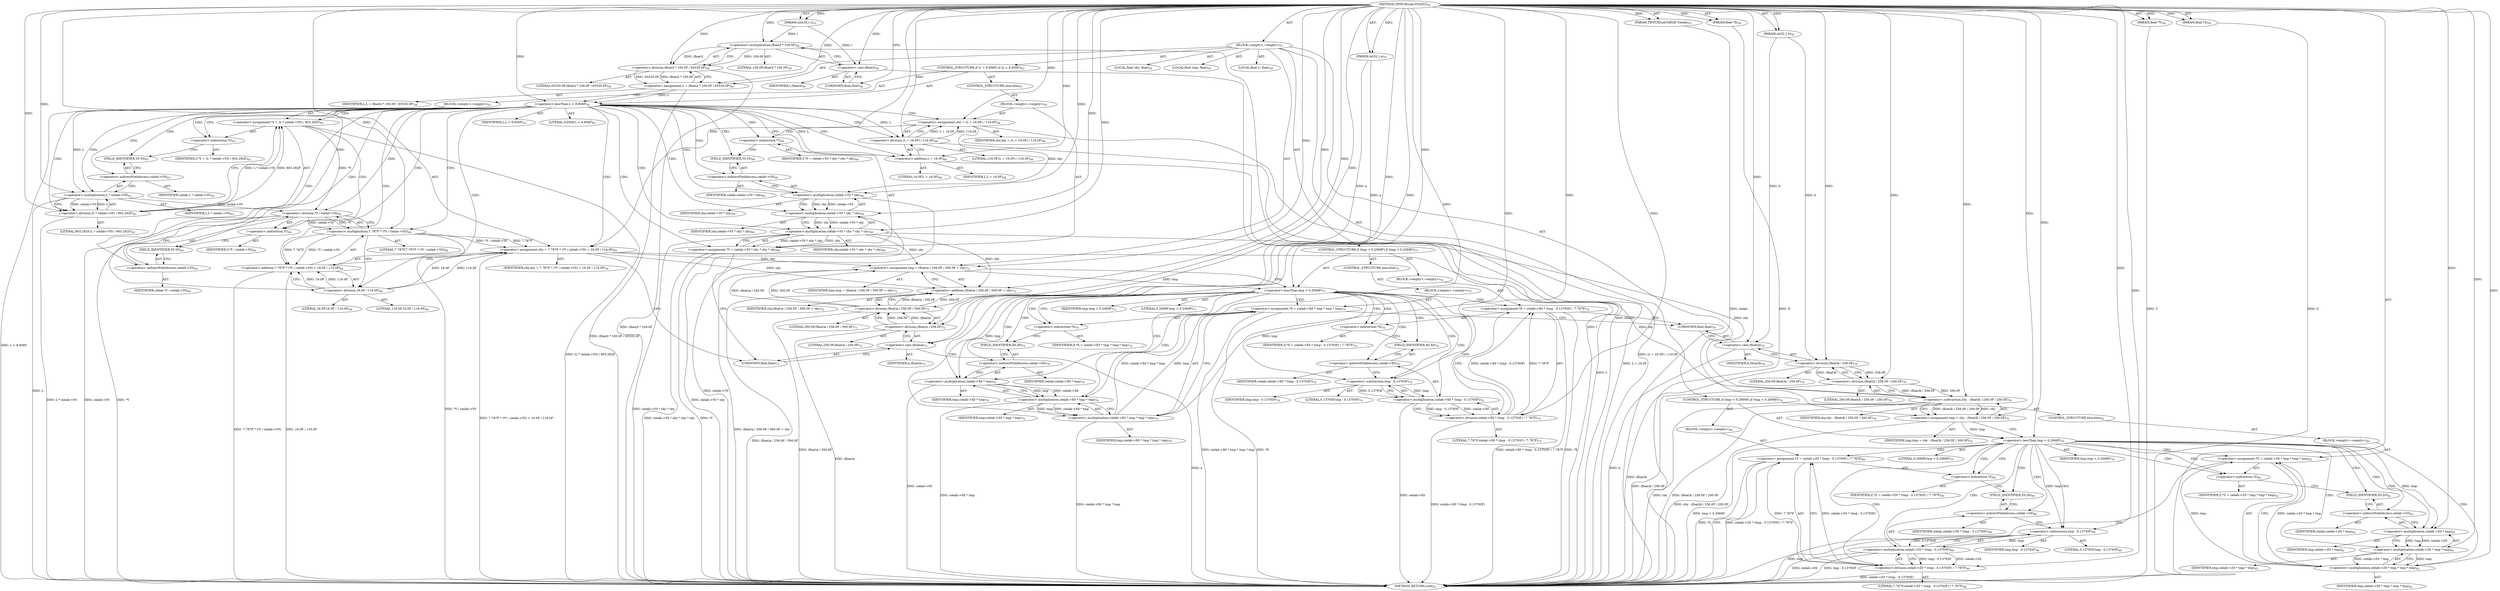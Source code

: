 digraph "TIFFCIELab16ToXYZ" {  
"6500" [label = <(METHOD,TIFFCIELab16ToXYZ)<SUB>55</SUB>> ]
"6501" [label = <(PARAM,TIFFCIELabToRGB *cielab)<SUB>55</SUB>> ]
"6502" [label = <(PARAM,uint32_t l)<SUB>55</SUB>> ]
"6503" [label = <(PARAM,int32_t a)<SUB>55</SUB>> ]
"6504" [label = <(PARAM,int32_t b)<SUB>56</SUB>> ]
"6505" [label = <(PARAM,float *X)<SUB>56</SUB>> ]
"6506" [label = <(PARAM,float *Y)<SUB>56</SUB>> ]
"6507" [label = <(PARAM,float *Z)<SUB>56</SUB>> ]
"6508" [label = <(BLOCK,&lt;empty&gt;,&lt;empty&gt;)<SUB>57</SUB>> ]
"6509" [label = <(LOCAL,float L: float)<SUB>58</SUB>> ]
"6510" [label = <(&lt;operator&gt;.assignment,L = (float)l * 100.0F / 65535.0F)<SUB>58</SUB>> ]
"6511" [label = <(IDENTIFIER,L,L = (float)l * 100.0F / 65535.0F)<SUB>58</SUB>> ]
"6512" [label = <(&lt;operator&gt;.division,(float)l * 100.0F / 65535.0F)<SUB>58</SUB>> ]
"6513" [label = <(&lt;operator&gt;.multiplication,(float)l * 100.0F)<SUB>58</SUB>> ]
"6514" [label = <(&lt;operator&gt;.cast,(float)l)<SUB>58</SUB>> ]
"6515" [label = <(UNKNOWN,float,float)<SUB>58</SUB>> ]
"6516" [label = <(IDENTIFIER,l,(float)l)<SUB>58</SUB>> ]
"6517" [label = <(LITERAL,100.0F,(float)l * 100.0F)<SUB>58</SUB>> ]
"6518" [label = <(LITERAL,65535.0F,(float)l * 100.0F / 65535.0F)<SUB>58</SUB>> ]
"6519" [label = <(LOCAL,float cby: float)<SUB>59</SUB>> ]
"6520" [label = <(LOCAL,float tmp: float)<SUB>59</SUB>> ]
"6521" [label = <(CONTROL_STRUCTURE,if (L &lt; 8.856F),if (L &lt; 8.856F))<SUB>61</SUB>> ]
"6522" [label = <(&lt;operator&gt;.lessThan,L &lt; 8.856F)<SUB>61</SUB>> ]
"6523" [label = <(IDENTIFIER,L,L &lt; 8.856F)<SUB>61</SUB>> ]
"6524" [label = <(LITERAL,8.856F,L &lt; 8.856F)<SUB>61</SUB>> ]
"6525" [label = <(BLOCK,&lt;empty&gt;,&lt;empty&gt;)<SUB>62</SUB>> ]
"6526" [label = <(&lt;operator&gt;.assignment,*Y = (L * cielab-&gt;Y0) / 903.292F)<SUB>63</SUB>> ]
"6527" [label = <(&lt;operator&gt;.indirection,*Y)<SUB>63</SUB>> ]
"6528" [label = <(IDENTIFIER,Y,*Y = (L * cielab-&gt;Y0) / 903.292F)<SUB>63</SUB>> ]
"6529" [label = <(&lt;operator&gt;.division,(L * cielab-&gt;Y0) / 903.292F)<SUB>63</SUB>> ]
"6530" [label = <(&lt;operator&gt;.multiplication,L * cielab-&gt;Y0)<SUB>63</SUB>> ]
"6531" [label = <(IDENTIFIER,L,L * cielab-&gt;Y0)<SUB>63</SUB>> ]
"6532" [label = <(&lt;operator&gt;.indirectFieldAccess,cielab-&gt;Y0)<SUB>63</SUB>> ]
"6533" [label = <(IDENTIFIER,cielab,L * cielab-&gt;Y0)<SUB>63</SUB>> ]
"6534" [label = <(FIELD_IDENTIFIER,Y0,Y0)<SUB>63</SUB>> ]
"6535" [label = <(LITERAL,903.292F,(L * cielab-&gt;Y0) / 903.292F)<SUB>63</SUB>> ]
"6536" [label = <(&lt;operator&gt;.assignment,cby = 7.787F * (*Y / cielab-&gt;Y0) + 16.0F / 116.0F)<SUB>64</SUB>> ]
"6537" [label = <(IDENTIFIER,cby,cby = 7.787F * (*Y / cielab-&gt;Y0) + 16.0F / 116.0F)<SUB>64</SUB>> ]
"6538" [label = <(&lt;operator&gt;.addition,7.787F * (*Y / cielab-&gt;Y0) + 16.0F / 116.0F)<SUB>64</SUB>> ]
"6539" [label = <(&lt;operator&gt;.multiplication,7.787F * (*Y / cielab-&gt;Y0))<SUB>64</SUB>> ]
"6540" [label = <(LITERAL,7.787F,7.787F * (*Y / cielab-&gt;Y0))<SUB>64</SUB>> ]
"6541" [label = <(&lt;operator&gt;.division,*Y / cielab-&gt;Y0)<SUB>64</SUB>> ]
"6542" [label = <(&lt;operator&gt;.indirection,*Y)<SUB>64</SUB>> ]
"6543" [label = <(IDENTIFIER,Y,*Y / cielab-&gt;Y0)<SUB>64</SUB>> ]
"6544" [label = <(&lt;operator&gt;.indirectFieldAccess,cielab-&gt;Y0)<SUB>64</SUB>> ]
"6545" [label = <(IDENTIFIER,cielab,*Y / cielab-&gt;Y0)<SUB>64</SUB>> ]
"6546" [label = <(FIELD_IDENTIFIER,Y0,Y0)<SUB>64</SUB>> ]
"6547" [label = <(&lt;operator&gt;.division,16.0F / 116.0F)<SUB>64</SUB>> ]
"6548" [label = <(LITERAL,16.0F,16.0F / 116.0F)<SUB>64</SUB>> ]
"6549" [label = <(LITERAL,116.0F,16.0F / 116.0F)<SUB>64</SUB>> ]
"6550" [label = <(CONTROL_STRUCTURE,else,else)<SUB>67</SUB>> ]
"6551" [label = <(BLOCK,&lt;empty&gt;,&lt;empty&gt;)<SUB>67</SUB>> ]
"6552" [label = <(&lt;operator&gt;.assignment,cby = (L + 16.0F) / 116.0F)<SUB>68</SUB>> ]
"6553" [label = <(IDENTIFIER,cby,cby = (L + 16.0F) / 116.0F)<SUB>68</SUB>> ]
"6554" [label = <(&lt;operator&gt;.division,(L + 16.0F) / 116.0F)<SUB>68</SUB>> ]
"6555" [label = <(&lt;operator&gt;.addition,L + 16.0F)<SUB>68</SUB>> ]
"6556" [label = <(IDENTIFIER,L,L + 16.0F)<SUB>68</SUB>> ]
"6557" [label = <(LITERAL,16.0F,L + 16.0F)<SUB>68</SUB>> ]
"6558" [label = <(LITERAL,116.0F,(L + 16.0F) / 116.0F)<SUB>68</SUB>> ]
"6559" [label = <(&lt;operator&gt;.assignment,*Y = cielab-&gt;Y0 * cby * cby * cby)<SUB>69</SUB>> ]
"6560" [label = <(&lt;operator&gt;.indirection,*Y)<SUB>69</SUB>> ]
"6561" [label = <(IDENTIFIER,Y,*Y = cielab-&gt;Y0 * cby * cby * cby)<SUB>69</SUB>> ]
"6562" [label = <(&lt;operator&gt;.multiplication,cielab-&gt;Y0 * cby * cby * cby)<SUB>69</SUB>> ]
"6563" [label = <(&lt;operator&gt;.multiplication,cielab-&gt;Y0 * cby * cby)<SUB>69</SUB>> ]
"6564" [label = <(&lt;operator&gt;.multiplication,cielab-&gt;Y0 * cby)<SUB>69</SUB>> ]
"6565" [label = <(&lt;operator&gt;.indirectFieldAccess,cielab-&gt;Y0)<SUB>69</SUB>> ]
"6566" [label = <(IDENTIFIER,cielab,cielab-&gt;Y0 * cby)<SUB>69</SUB>> ]
"6567" [label = <(FIELD_IDENTIFIER,Y0,Y0)<SUB>69</SUB>> ]
"6568" [label = <(IDENTIFIER,cby,cielab-&gt;Y0 * cby)<SUB>69</SUB>> ]
"6569" [label = <(IDENTIFIER,cby,cielab-&gt;Y0 * cby * cby)<SUB>69</SUB>> ]
"6570" [label = <(IDENTIFIER,cby,cielab-&gt;Y0 * cby * cby * cby)<SUB>69</SUB>> ]
"6571" [label = <(&lt;operator&gt;.assignment,tmp = (float)a / 256.0F / 500.0F + cby)<SUB>72</SUB>> ]
"6572" [label = <(IDENTIFIER,tmp,tmp = (float)a / 256.0F / 500.0F + cby)<SUB>72</SUB>> ]
"6573" [label = <(&lt;operator&gt;.addition,(float)a / 256.0F / 500.0F + cby)<SUB>72</SUB>> ]
"6574" [label = <(&lt;operator&gt;.division,(float)a / 256.0F / 500.0F)<SUB>72</SUB>> ]
"6575" [label = <(&lt;operator&gt;.division,(float)a / 256.0F)<SUB>72</SUB>> ]
"6576" [label = <(&lt;operator&gt;.cast,(float)a)<SUB>72</SUB>> ]
"6577" [label = <(UNKNOWN,float,float)<SUB>72</SUB>> ]
"6578" [label = <(IDENTIFIER,a,(float)a)<SUB>72</SUB>> ]
"6579" [label = <(LITERAL,256.0F,(float)a / 256.0F)<SUB>72</SUB>> ]
"6580" [label = <(LITERAL,500.0F,(float)a / 256.0F / 500.0F)<SUB>72</SUB>> ]
"6581" [label = <(IDENTIFIER,cby,(float)a / 256.0F / 500.0F + cby)<SUB>72</SUB>> ]
"6582" [label = <(CONTROL_STRUCTURE,if (tmp &lt; 0.2069F),if (tmp &lt; 0.2069F))<SUB>73</SUB>> ]
"6583" [label = <(&lt;operator&gt;.lessThan,tmp &lt; 0.2069F)<SUB>73</SUB>> ]
"6584" [label = <(IDENTIFIER,tmp,tmp &lt; 0.2069F)<SUB>73</SUB>> ]
"6585" [label = <(LITERAL,0.2069F,tmp &lt; 0.2069F)<SUB>73</SUB>> ]
"6586" [label = <(BLOCK,&lt;empty&gt;,&lt;empty&gt;)<SUB>74</SUB>> ]
"6587" [label = <(&lt;operator&gt;.assignment,*X = cielab-&gt;X0 * (tmp - 0.13793F) / 7.787F)<SUB>74</SUB>> ]
"6588" [label = <(&lt;operator&gt;.indirection,*X)<SUB>74</SUB>> ]
"6589" [label = <(IDENTIFIER,X,*X = cielab-&gt;X0 * (tmp - 0.13793F) / 7.787F)<SUB>74</SUB>> ]
"6590" [label = <(&lt;operator&gt;.division,cielab-&gt;X0 * (tmp - 0.13793F) / 7.787F)<SUB>74</SUB>> ]
"6591" [label = <(&lt;operator&gt;.multiplication,cielab-&gt;X0 * (tmp - 0.13793F))<SUB>74</SUB>> ]
"6592" [label = <(&lt;operator&gt;.indirectFieldAccess,cielab-&gt;X0)<SUB>74</SUB>> ]
"6593" [label = <(IDENTIFIER,cielab,cielab-&gt;X0 * (tmp - 0.13793F))<SUB>74</SUB>> ]
"6594" [label = <(FIELD_IDENTIFIER,X0,X0)<SUB>74</SUB>> ]
"6595" [label = <(&lt;operator&gt;.subtraction,tmp - 0.13793F)<SUB>74</SUB>> ]
"6596" [label = <(IDENTIFIER,tmp,tmp - 0.13793F)<SUB>74</SUB>> ]
"6597" [label = <(LITERAL,0.13793F,tmp - 0.13793F)<SUB>74</SUB>> ]
"6598" [label = <(LITERAL,7.787F,cielab-&gt;X0 * (tmp - 0.13793F) / 7.787F)<SUB>74</SUB>> ]
"6599" [label = <(CONTROL_STRUCTURE,else,else)<SUB>76</SUB>> ]
"6600" [label = <(BLOCK,&lt;empty&gt;,&lt;empty&gt;)<SUB>76</SUB>> ]
"6601" [label = <(&lt;operator&gt;.assignment,*X = cielab-&gt;X0 * tmp * tmp * tmp)<SUB>76</SUB>> ]
"6602" [label = <(&lt;operator&gt;.indirection,*X)<SUB>76</SUB>> ]
"6603" [label = <(IDENTIFIER,X,*X = cielab-&gt;X0 * tmp * tmp * tmp)<SUB>76</SUB>> ]
"6604" [label = <(&lt;operator&gt;.multiplication,cielab-&gt;X0 * tmp * tmp * tmp)<SUB>76</SUB>> ]
"6605" [label = <(&lt;operator&gt;.multiplication,cielab-&gt;X0 * tmp * tmp)<SUB>76</SUB>> ]
"6606" [label = <(&lt;operator&gt;.multiplication,cielab-&gt;X0 * tmp)<SUB>76</SUB>> ]
"6607" [label = <(&lt;operator&gt;.indirectFieldAccess,cielab-&gt;X0)<SUB>76</SUB>> ]
"6608" [label = <(IDENTIFIER,cielab,cielab-&gt;X0 * tmp)<SUB>76</SUB>> ]
"6609" [label = <(FIELD_IDENTIFIER,X0,X0)<SUB>76</SUB>> ]
"6610" [label = <(IDENTIFIER,tmp,cielab-&gt;X0 * tmp)<SUB>76</SUB>> ]
"6611" [label = <(IDENTIFIER,tmp,cielab-&gt;X0 * tmp * tmp)<SUB>76</SUB>> ]
"6612" [label = <(IDENTIFIER,tmp,cielab-&gt;X0 * tmp * tmp * tmp)<SUB>76</SUB>> ]
"6613" [label = <(&lt;operator&gt;.assignment,tmp = cby - (float)b / 256.0F / 200.0F)<SUB>78</SUB>> ]
"6614" [label = <(IDENTIFIER,tmp,tmp = cby - (float)b / 256.0F / 200.0F)<SUB>78</SUB>> ]
"6615" [label = <(&lt;operator&gt;.subtraction,cby - (float)b / 256.0F / 200.0F)<SUB>78</SUB>> ]
"6616" [label = <(IDENTIFIER,cby,cby - (float)b / 256.0F / 200.0F)<SUB>78</SUB>> ]
"6617" [label = <(&lt;operator&gt;.division,(float)b / 256.0F / 200.0F)<SUB>78</SUB>> ]
"6618" [label = <(&lt;operator&gt;.division,(float)b / 256.0F)<SUB>78</SUB>> ]
"6619" [label = <(&lt;operator&gt;.cast,(float)b)<SUB>78</SUB>> ]
"6620" [label = <(UNKNOWN,float,float)<SUB>78</SUB>> ]
"6621" [label = <(IDENTIFIER,b,(float)b)<SUB>78</SUB>> ]
"6622" [label = <(LITERAL,256.0F,(float)b / 256.0F)<SUB>78</SUB>> ]
"6623" [label = <(LITERAL,200.0F,(float)b / 256.0F / 200.0F)<SUB>78</SUB>> ]
"6624" [label = <(CONTROL_STRUCTURE,if (tmp &lt; 0.2069F),if (tmp &lt; 0.2069F))<SUB>79</SUB>> ]
"6625" [label = <(&lt;operator&gt;.lessThan,tmp &lt; 0.2069F)<SUB>79</SUB>> ]
"6626" [label = <(IDENTIFIER,tmp,tmp &lt; 0.2069F)<SUB>79</SUB>> ]
"6627" [label = <(LITERAL,0.2069F,tmp &lt; 0.2069F)<SUB>79</SUB>> ]
"6628" [label = <(BLOCK,&lt;empty&gt;,&lt;empty&gt;)<SUB>80</SUB>> ]
"6629" [label = <(&lt;operator&gt;.assignment,*Z = cielab-&gt;Z0 * (tmp - 0.13793F) / 7.787F)<SUB>80</SUB>> ]
"6630" [label = <(&lt;operator&gt;.indirection,*Z)<SUB>80</SUB>> ]
"6631" [label = <(IDENTIFIER,Z,*Z = cielab-&gt;Z0 * (tmp - 0.13793F) / 7.787F)<SUB>80</SUB>> ]
"6632" [label = <(&lt;operator&gt;.division,cielab-&gt;Z0 * (tmp - 0.13793F) / 7.787F)<SUB>80</SUB>> ]
"6633" [label = <(&lt;operator&gt;.multiplication,cielab-&gt;Z0 * (tmp - 0.13793F))<SUB>80</SUB>> ]
"6634" [label = <(&lt;operator&gt;.indirectFieldAccess,cielab-&gt;Z0)<SUB>80</SUB>> ]
"6635" [label = <(IDENTIFIER,cielab,cielab-&gt;Z0 * (tmp - 0.13793F))<SUB>80</SUB>> ]
"6636" [label = <(FIELD_IDENTIFIER,Z0,Z0)<SUB>80</SUB>> ]
"6637" [label = <(&lt;operator&gt;.subtraction,tmp - 0.13793F)<SUB>80</SUB>> ]
"6638" [label = <(IDENTIFIER,tmp,tmp - 0.13793F)<SUB>80</SUB>> ]
"6639" [label = <(LITERAL,0.13793F,tmp - 0.13793F)<SUB>80</SUB>> ]
"6640" [label = <(LITERAL,7.787F,cielab-&gt;Z0 * (tmp - 0.13793F) / 7.787F)<SUB>80</SUB>> ]
"6641" [label = <(CONTROL_STRUCTURE,else,else)<SUB>82</SUB>> ]
"6642" [label = <(BLOCK,&lt;empty&gt;,&lt;empty&gt;)<SUB>82</SUB>> ]
"6643" [label = <(&lt;operator&gt;.assignment,*Z = cielab-&gt;Z0 * tmp * tmp * tmp)<SUB>82</SUB>> ]
"6644" [label = <(&lt;operator&gt;.indirection,*Z)<SUB>82</SUB>> ]
"6645" [label = <(IDENTIFIER,Z,*Z = cielab-&gt;Z0 * tmp * tmp * tmp)<SUB>82</SUB>> ]
"6646" [label = <(&lt;operator&gt;.multiplication,cielab-&gt;Z0 * tmp * tmp * tmp)<SUB>82</SUB>> ]
"6647" [label = <(&lt;operator&gt;.multiplication,cielab-&gt;Z0 * tmp * tmp)<SUB>82</SUB>> ]
"6648" [label = <(&lt;operator&gt;.multiplication,cielab-&gt;Z0 * tmp)<SUB>82</SUB>> ]
"6649" [label = <(&lt;operator&gt;.indirectFieldAccess,cielab-&gt;Z0)<SUB>82</SUB>> ]
"6650" [label = <(IDENTIFIER,cielab,cielab-&gt;Z0 * tmp)<SUB>82</SUB>> ]
"6651" [label = <(FIELD_IDENTIFIER,Z0,Z0)<SUB>82</SUB>> ]
"6652" [label = <(IDENTIFIER,tmp,cielab-&gt;Z0 * tmp)<SUB>82</SUB>> ]
"6653" [label = <(IDENTIFIER,tmp,cielab-&gt;Z0 * tmp * tmp)<SUB>82</SUB>> ]
"6654" [label = <(IDENTIFIER,tmp,cielab-&gt;Z0 * tmp * tmp * tmp)<SUB>82</SUB>> ]
"6655" [label = <(METHOD_RETURN,void)<SUB>55</SUB>> ]
  "6500" -> "6501"  [ label = "AST: "] 
  "6500" -> "6502"  [ label = "AST: "] 
  "6500" -> "6503"  [ label = "AST: "] 
  "6500" -> "6504"  [ label = "AST: "] 
  "6500" -> "6505"  [ label = "AST: "] 
  "6500" -> "6506"  [ label = "AST: "] 
  "6500" -> "6507"  [ label = "AST: "] 
  "6500" -> "6508"  [ label = "AST: "] 
  "6500" -> "6655"  [ label = "AST: "] 
  "6508" -> "6509"  [ label = "AST: "] 
  "6508" -> "6510"  [ label = "AST: "] 
  "6508" -> "6519"  [ label = "AST: "] 
  "6508" -> "6520"  [ label = "AST: "] 
  "6508" -> "6521"  [ label = "AST: "] 
  "6508" -> "6571"  [ label = "AST: "] 
  "6508" -> "6582"  [ label = "AST: "] 
  "6508" -> "6613"  [ label = "AST: "] 
  "6508" -> "6624"  [ label = "AST: "] 
  "6510" -> "6511"  [ label = "AST: "] 
  "6510" -> "6512"  [ label = "AST: "] 
  "6512" -> "6513"  [ label = "AST: "] 
  "6512" -> "6518"  [ label = "AST: "] 
  "6513" -> "6514"  [ label = "AST: "] 
  "6513" -> "6517"  [ label = "AST: "] 
  "6514" -> "6515"  [ label = "AST: "] 
  "6514" -> "6516"  [ label = "AST: "] 
  "6521" -> "6522"  [ label = "AST: "] 
  "6521" -> "6525"  [ label = "AST: "] 
  "6521" -> "6550"  [ label = "AST: "] 
  "6522" -> "6523"  [ label = "AST: "] 
  "6522" -> "6524"  [ label = "AST: "] 
  "6525" -> "6526"  [ label = "AST: "] 
  "6525" -> "6536"  [ label = "AST: "] 
  "6526" -> "6527"  [ label = "AST: "] 
  "6526" -> "6529"  [ label = "AST: "] 
  "6527" -> "6528"  [ label = "AST: "] 
  "6529" -> "6530"  [ label = "AST: "] 
  "6529" -> "6535"  [ label = "AST: "] 
  "6530" -> "6531"  [ label = "AST: "] 
  "6530" -> "6532"  [ label = "AST: "] 
  "6532" -> "6533"  [ label = "AST: "] 
  "6532" -> "6534"  [ label = "AST: "] 
  "6536" -> "6537"  [ label = "AST: "] 
  "6536" -> "6538"  [ label = "AST: "] 
  "6538" -> "6539"  [ label = "AST: "] 
  "6538" -> "6547"  [ label = "AST: "] 
  "6539" -> "6540"  [ label = "AST: "] 
  "6539" -> "6541"  [ label = "AST: "] 
  "6541" -> "6542"  [ label = "AST: "] 
  "6541" -> "6544"  [ label = "AST: "] 
  "6542" -> "6543"  [ label = "AST: "] 
  "6544" -> "6545"  [ label = "AST: "] 
  "6544" -> "6546"  [ label = "AST: "] 
  "6547" -> "6548"  [ label = "AST: "] 
  "6547" -> "6549"  [ label = "AST: "] 
  "6550" -> "6551"  [ label = "AST: "] 
  "6551" -> "6552"  [ label = "AST: "] 
  "6551" -> "6559"  [ label = "AST: "] 
  "6552" -> "6553"  [ label = "AST: "] 
  "6552" -> "6554"  [ label = "AST: "] 
  "6554" -> "6555"  [ label = "AST: "] 
  "6554" -> "6558"  [ label = "AST: "] 
  "6555" -> "6556"  [ label = "AST: "] 
  "6555" -> "6557"  [ label = "AST: "] 
  "6559" -> "6560"  [ label = "AST: "] 
  "6559" -> "6562"  [ label = "AST: "] 
  "6560" -> "6561"  [ label = "AST: "] 
  "6562" -> "6563"  [ label = "AST: "] 
  "6562" -> "6570"  [ label = "AST: "] 
  "6563" -> "6564"  [ label = "AST: "] 
  "6563" -> "6569"  [ label = "AST: "] 
  "6564" -> "6565"  [ label = "AST: "] 
  "6564" -> "6568"  [ label = "AST: "] 
  "6565" -> "6566"  [ label = "AST: "] 
  "6565" -> "6567"  [ label = "AST: "] 
  "6571" -> "6572"  [ label = "AST: "] 
  "6571" -> "6573"  [ label = "AST: "] 
  "6573" -> "6574"  [ label = "AST: "] 
  "6573" -> "6581"  [ label = "AST: "] 
  "6574" -> "6575"  [ label = "AST: "] 
  "6574" -> "6580"  [ label = "AST: "] 
  "6575" -> "6576"  [ label = "AST: "] 
  "6575" -> "6579"  [ label = "AST: "] 
  "6576" -> "6577"  [ label = "AST: "] 
  "6576" -> "6578"  [ label = "AST: "] 
  "6582" -> "6583"  [ label = "AST: "] 
  "6582" -> "6586"  [ label = "AST: "] 
  "6582" -> "6599"  [ label = "AST: "] 
  "6583" -> "6584"  [ label = "AST: "] 
  "6583" -> "6585"  [ label = "AST: "] 
  "6586" -> "6587"  [ label = "AST: "] 
  "6587" -> "6588"  [ label = "AST: "] 
  "6587" -> "6590"  [ label = "AST: "] 
  "6588" -> "6589"  [ label = "AST: "] 
  "6590" -> "6591"  [ label = "AST: "] 
  "6590" -> "6598"  [ label = "AST: "] 
  "6591" -> "6592"  [ label = "AST: "] 
  "6591" -> "6595"  [ label = "AST: "] 
  "6592" -> "6593"  [ label = "AST: "] 
  "6592" -> "6594"  [ label = "AST: "] 
  "6595" -> "6596"  [ label = "AST: "] 
  "6595" -> "6597"  [ label = "AST: "] 
  "6599" -> "6600"  [ label = "AST: "] 
  "6600" -> "6601"  [ label = "AST: "] 
  "6601" -> "6602"  [ label = "AST: "] 
  "6601" -> "6604"  [ label = "AST: "] 
  "6602" -> "6603"  [ label = "AST: "] 
  "6604" -> "6605"  [ label = "AST: "] 
  "6604" -> "6612"  [ label = "AST: "] 
  "6605" -> "6606"  [ label = "AST: "] 
  "6605" -> "6611"  [ label = "AST: "] 
  "6606" -> "6607"  [ label = "AST: "] 
  "6606" -> "6610"  [ label = "AST: "] 
  "6607" -> "6608"  [ label = "AST: "] 
  "6607" -> "6609"  [ label = "AST: "] 
  "6613" -> "6614"  [ label = "AST: "] 
  "6613" -> "6615"  [ label = "AST: "] 
  "6615" -> "6616"  [ label = "AST: "] 
  "6615" -> "6617"  [ label = "AST: "] 
  "6617" -> "6618"  [ label = "AST: "] 
  "6617" -> "6623"  [ label = "AST: "] 
  "6618" -> "6619"  [ label = "AST: "] 
  "6618" -> "6622"  [ label = "AST: "] 
  "6619" -> "6620"  [ label = "AST: "] 
  "6619" -> "6621"  [ label = "AST: "] 
  "6624" -> "6625"  [ label = "AST: "] 
  "6624" -> "6628"  [ label = "AST: "] 
  "6624" -> "6641"  [ label = "AST: "] 
  "6625" -> "6626"  [ label = "AST: "] 
  "6625" -> "6627"  [ label = "AST: "] 
  "6628" -> "6629"  [ label = "AST: "] 
  "6629" -> "6630"  [ label = "AST: "] 
  "6629" -> "6632"  [ label = "AST: "] 
  "6630" -> "6631"  [ label = "AST: "] 
  "6632" -> "6633"  [ label = "AST: "] 
  "6632" -> "6640"  [ label = "AST: "] 
  "6633" -> "6634"  [ label = "AST: "] 
  "6633" -> "6637"  [ label = "AST: "] 
  "6634" -> "6635"  [ label = "AST: "] 
  "6634" -> "6636"  [ label = "AST: "] 
  "6637" -> "6638"  [ label = "AST: "] 
  "6637" -> "6639"  [ label = "AST: "] 
  "6641" -> "6642"  [ label = "AST: "] 
  "6642" -> "6643"  [ label = "AST: "] 
  "6643" -> "6644"  [ label = "AST: "] 
  "6643" -> "6646"  [ label = "AST: "] 
  "6644" -> "6645"  [ label = "AST: "] 
  "6646" -> "6647"  [ label = "AST: "] 
  "6646" -> "6654"  [ label = "AST: "] 
  "6647" -> "6648"  [ label = "AST: "] 
  "6647" -> "6653"  [ label = "AST: "] 
  "6648" -> "6649"  [ label = "AST: "] 
  "6648" -> "6652"  [ label = "AST: "] 
  "6649" -> "6650"  [ label = "AST: "] 
  "6649" -> "6651"  [ label = "AST: "] 
  "6510" -> "6522"  [ label = "CFG: "] 
  "6571" -> "6583"  [ label = "CFG: "] 
  "6613" -> "6625"  [ label = "CFG: "] 
  "6512" -> "6510"  [ label = "CFG: "] 
  "6522" -> "6527"  [ label = "CFG: "] 
  "6522" -> "6555"  [ label = "CFG: "] 
  "6573" -> "6571"  [ label = "CFG: "] 
  "6583" -> "6588"  [ label = "CFG: "] 
  "6583" -> "6602"  [ label = "CFG: "] 
  "6615" -> "6613"  [ label = "CFG: "] 
  "6625" -> "6630"  [ label = "CFG: "] 
  "6625" -> "6644"  [ label = "CFG: "] 
  "6513" -> "6512"  [ label = "CFG: "] 
  "6526" -> "6542"  [ label = "CFG: "] 
  "6536" -> "6577"  [ label = "CFG: "] 
  "6574" -> "6573"  [ label = "CFG: "] 
  "6587" -> "6620"  [ label = "CFG: "] 
  "6617" -> "6615"  [ label = "CFG: "] 
  "6629" -> "6655"  [ label = "CFG: "] 
  "6514" -> "6513"  [ label = "CFG: "] 
  "6527" -> "6534"  [ label = "CFG: "] 
  "6529" -> "6526"  [ label = "CFG: "] 
  "6538" -> "6536"  [ label = "CFG: "] 
  "6552" -> "6560"  [ label = "CFG: "] 
  "6559" -> "6577"  [ label = "CFG: "] 
  "6575" -> "6574"  [ label = "CFG: "] 
  "6588" -> "6594"  [ label = "CFG: "] 
  "6590" -> "6587"  [ label = "CFG: "] 
  "6601" -> "6620"  [ label = "CFG: "] 
  "6618" -> "6617"  [ label = "CFG: "] 
  "6630" -> "6636"  [ label = "CFG: "] 
  "6632" -> "6629"  [ label = "CFG: "] 
  "6643" -> "6655"  [ label = "CFG: "] 
  "6515" -> "6514"  [ label = "CFG: "] 
  "6530" -> "6529"  [ label = "CFG: "] 
  "6539" -> "6547"  [ label = "CFG: "] 
  "6547" -> "6538"  [ label = "CFG: "] 
  "6554" -> "6552"  [ label = "CFG: "] 
  "6560" -> "6567"  [ label = "CFG: "] 
  "6562" -> "6559"  [ label = "CFG: "] 
  "6576" -> "6575"  [ label = "CFG: "] 
  "6591" -> "6590"  [ label = "CFG: "] 
  "6602" -> "6609"  [ label = "CFG: "] 
  "6604" -> "6601"  [ label = "CFG: "] 
  "6619" -> "6618"  [ label = "CFG: "] 
  "6633" -> "6632"  [ label = "CFG: "] 
  "6644" -> "6651"  [ label = "CFG: "] 
  "6646" -> "6643"  [ label = "CFG: "] 
  "6532" -> "6530"  [ label = "CFG: "] 
  "6541" -> "6539"  [ label = "CFG: "] 
  "6555" -> "6554"  [ label = "CFG: "] 
  "6563" -> "6562"  [ label = "CFG: "] 
  "6577" -> "6576"  [ label = "CFG: "] 
  "6592" -> "6595"  [ label = "CFG: "] 
  "6595" -> "6591"  [ label = "CFG: "] 
  "6605" -> "6604"  [ label = "CFG: "] 
  "6620" -> "6619"  [ label = "CFG: "] 
  "6634" -> "6637"  [ label = "CFG: "] 
  "6637" -> "6633"  [ label = "CFG: "] 
  "6647" -> "6646"  [ label = "CFG: "] 
  "6534" -> "6532"  [ label = "CFG: "] 
  "6542" -> "6546"  [ label = "CFG: "] 
  "6544" -> "6541"  [ label = "CFG: "] 
  "6564" -> "6563"  [ label = "CFG: "] 
  "6594" -> "6592"  [ label = "CFG: "] 
  "6606" -> "6605"  [ label = "CFG: "] 
  "6636" -> "6634"  [ label = "CFG: "] 
  "6648" -> "6647"  [ label = "CFG: "] 
  "6546" -> "6544"  [ label = "CFG: "] 
  "6565" -> "6564"  [ label = "CFG: "] 
  "6607" -> "6606"  [ label = "CFG: "] 
  "6649" -> "6648"  [ label = "CFG: "] 
  "6567" -> "6565"  [ label = "CFG: "] 
  "6609" -> "6607"  [ label = "CFG: "] 
  "6651" -> "6649"  [ label = "CFG: "] 
  "6500" -> "6515"  [ label = "CFG: "] 
  "6501" -> "6655"  [ label = "DDG: cielab"] 
  "6505" -> "6655"  [ label = "DDG: X"] 
  "6506" -> "6655"  [ label = "DDG: Y"] 
  "6507" -> "6655"  [ label = "DDG: Z"] 
  "6514" -> "6655"  [ label = "DDG: l"] 
  "6513" -> "6655"  [ label = "DDG: (float)l"] 
  "6512" -> "6655"  [ label = "DDG: (float)l * 100.0F"] 
  "6510" -> "6655"  [ label = "DDG: (float)l * 100.0F / 65535.0F"] 
  "6522" -> "6655"  [ label = "DDG: L &lt; 8.856F"] 
  "6555" -> "6655"  [ label = "DDG: L"] 
  "6554" -> "6655"  [ label = "DDG: L + 16.0F"] 
  "6552" -> "6655"  [ label = "DDG: (L + 16.0F) / 116.0F"] 
  "6559" -> "6655"  [ label = "DDG: *Y"] 
  "6564" -> "6655"  [ label = "DDG: cielab-&gt;Y0"] 
  "6563" -> "6655"  [ label = "DDG: cielab-&gt;Y0 * cby"] 
  "6562" -> "6655"  [ label = "DDG: cielab-&gt;Y0 * cby * cby"] 
  "6559" -> "6655"  [ label = "DDG: cielab-&gt;Y0 * cby * cby * cby"] 
  "6530" -> "6655"  [ label = "DDG: L"] 
  "6529" -> "6655"  [ label = "DDG: L * cielab-&gt;Y0"] 
  "6526" -> "6655"  [ label = "DDG: (L * cielab-&gt;Y0) / 903.292F"] 
  "6541" -> "6655"  [ label = "DDG: *Y"] 
  "6541" -> "6655"  [ label = "DDG: cielab-&gt;Y0"] 
  "6539" -> "6655"  [ label = "DDG: *Y / cielab-&gt;Y0"] 
  "6538" -> "6655"  [ label = "DDG: 7.787F * (*Y / cielab-&gt;Y0)"] 
  "6538" -> "6655"  [ label = "DDG: 16.0F / 116.0F"] 
  "6536" -> "6655"  [ label = "DDG: 7.787F * (*Y / cielab-&gt;Y0) + 16.0F / 116.0F"] 
  "6576" -> "6655"  [ label = "DDG: a"] 
  "6575" -> "6655"  [ label = "DDG: (float)a"] 
  "6574" -> "6655"  [ label = "DDG: (float)a / 256.0F"] 
  "6573" -> "6655"  [ label = "DDG: (float)a / 256.0F / 500.0F"] 
  "6571" -> "6655"  [ label = "DDG: (float)a / 256.0F / 500.0F + cby"] 
  "6601" -> "6655"  [ label = "DDG: *X"] 
  "6606" -> "6655"  [ label = "DDG: cielab-&gt;X0"] 
  "6605" -> "6655"  [ label = "DDG: cielab-&gt;X0 * tmp"] 
  "6604" -> "6655"  [ label = "DDG: cielab-&gt;X0 * tmp * tmp"] 
  "6601" -> "6655"  [ label = "DDG: cielab-&gt;X0 * tmp * tmp * tmp"] 
  "6587" -> "6655"  [ label = "DDG: *X"] 
  "6591" -> "6655"  [ label = "DDG: cielab-&gt;X0"] 
  "6590" -> "6655"  [ label = "DDG: cielab-&gt;X0 * (tmp - 0.13793F)"] 
  "6587" -> "6655"  [ label = "DDG: cielab-&gt;X0 * (tmp - 0.13793F) / 7.787F"] 
  "6615" -> "6655"  [ label = "DDG: cby"] 
  "6619" -> "6655"  [ label = "DDG: b"] 
  "6618" -> "6655"  [ label = "DDG: (float)b"] 
  "6617" -> "6655"  [ label = "DDG: (float)b / 256.0F"] 
  "6615" -> "6655"  [ label = "DDG: (float)b / 256.0F / 200.0F"] 
  "6613" -> "6655"  [ label = "DDG: cby - (float)b / 256.0F / 200.0F"] 
  "6625" -> "6655"  [ label = "DDG: tmp &lt; 0.2069F"] 
  "6629" -> "6655"  [ label = "DDG: *Z"] 
  "6633" -> "6655"  [ label = "DDG: cielab-&gt;Z0"] 
  "6637" -> "6655"  [ label = "DDG: tmp"] 
  "6633" -> "6655"  [ label = "DDG: tmp - 0.13793F"] 
  "6632" -> "6655"  [ label = "DDG: cielab-&gt;Z0 * (tmp - 0.13793F)"] 
  "6629" -> "6655"  [ label = "DDG: cielab-&gt;Z0 * (tmp - 0.13793F) / 7.787F"] 
  "6500" -> "6501"  [ label = "DDG: "] 
  "6500" -> "6502"  [ label = "DDG: "] 
  "6500" -> "6503"  [ label = "DDG: "] 
  "6500" -> "6504"  [ label = "DDG: "] 
  "6500" -> "6505"  [ label = "DDG: "] 
  "6500" -> "6506"  [ label = "DDG: "] 
  "6500" -> "6507"  [ label = "DDG: "] 
  "6512" -> "6510"  [ label = "DDG: (float)l * 100.0F"] 
  "6512" -> "6510"  [ label = "DDG: 65535.0F"] 
  "6574" -> "6571"  [ label = "DDG: (float)a / 256.0F"] 
  "6574" -> "6571"  [ label = "DDG: 500.0F"] 
  "6562" -> "6571"  [ label = "DDG: cby"] 
  "6536" -> "6571"  [ label = "DDG: cby"] 
  "6500" -> "6571"  [ label = "DDG: "] 
  "6615" -> "6613"  [ label = "DDG: cby"] 
  "6615" -> "6613"  [ label = "DDG: (float)b / 256.0F / 200.0F"] 
  "6500" -> "6510"  [ label = "DDG: "] 
  "6500" -> "6613"  [ label = "DDG: "] 
  "6513" -> "6512"  [ label = "DDG: (float)l"] 
  "6513" -> "6512"  [ label = "DDG: 100.0F"] 
  "6500" -> "6512"  [ label = "DDG: "] 
  "6510" -> "6522"  [ label = "DDG: L"] 
  "6500" -> "6522"  [ label = "DDG: "] 
  "6529" -> "6526"  [ label = "DDG: L * cielab-&gt;Y0"] 
  "6529" -> "6526"  [ label = "DDG: 903.292F"] 
  "6539" -> "6536"  [ label = "DDG: 7.787F"] 
  "6539" -> "6536"  [ label = "DDG: *Y / cielab-&gt;Y0"] 
  "6547" -> "6536"  [ label = "DDG: 16.0F"] 
  "6547" -> "6536"  [ label = "DDG: 116.0F"] 
  "6574" -> "6573"  [ label = "DDG: (float)a / 256.0F"] 
  "6574" -> "6573"  [ label = "DDG: 500.0F"] 
  "6562" -> "6573"  [ label = "DDG: cby"] 
  "6536" -> "6573"  [ label = "DDG: cby"] 
  "6500" -> "6573"  [ label = "DDG: "] 
  "6571" -> "6583"  [ label = "DDG: tmp"] 
  "6500" -> "6583"  [ label = "DDG: "] 
  "6590" -> "6587"  [ label = "DDG: cielab-&gt;X0 * (tmp - 0.13793F)"] 
  "6590" -> "6587"  [ label = "DDG: 7.787F"] 
  "6500" -> "6615"  [ label = "DDG: "] 
  "6562" -> "6615"  [ label = "DDG: cby"] 
  "6536" -> "6615"  [ label = "DDG: cby"] 
  "6617" -> "6615"  [ label = "DDG: (float)b / 256.0F"] 
  "6617" -> "6615"  [ label = "DDG: 200.0F"] 
  "6613" -> "6625"  [ label = "DDG: tmp"] 
  "6500" -> "6625"  [ label = "DDG: "] 
  "6632" -> "6629"  [ label = "DDG: cielab-&gt;Z0 * (tmp - 0.13793F)"] 
  "6632" -> "6629"  [ label = "DDG: 7.787F"] 
  "6502" -> "6513"  [ label = "DDG: l"] 
  "6500" -> "6513"  [ label = "DDG: "] 
  "6500" -> "6536"  [ label = "DDG: "] 
  "6554" -> "6552"  [ label = "DDG: L + 16.0F"] 
  "6554" -> "6552"  [ label = "DDG: 116.0F"] 
  "6562" -> "6559"  [ label = "DDG: cielab-&gt;Y0 * cby * cby"] 
  "6562" -> "6559"  [ label = "DDG: cby"] 
  "6575" -> "6574"  [ label = "DDG: (float)a"] 
  "6575" -> "6574"  [ label = "DDG: 256.0F"] 
  "6500" -> "6574"  [ label = "DDG: "] 
  "6604" -> "6601"  [ label = "DDG: cielab-&gt;X0 * tmp * tmp"] 
  "6604" -> "6601"  [ label = "DDG: tmp"] 
  "6618" -> "6617"  [ label = "DDG: (float)b"] 
  "6618" -> "6617"  [ label = "DDG: 256.0F"] 
  "6500" -> "6617"  [ label = "DDG: "] 
  "6646" -> "6643"  [ label = "DDG: cielab-&gt;Z0 * tmp * tmp"] 
  "6646" -> "6643"  [ label = "DDG: tmp"] 
  "6502" -> "6514"  [ label = "DDG: l"] 
  "6500" -> "6514"  [ label = "DDG: "] 
  "6530" -> "6529"  [ label = "DDG: L"] 
  "6530" -> "6529"  [ label = "DDG: cielab-&gt;Y0"] 
  "6500" -> "6529"  [ label = "DDG: "] 
  "6539" -> "6538"  [ label = "DDG: 7.787F"] 
  "6539" -> "6538"  [ label = "DDG: *Y / cielab-&gt;Y0"] 
  "6547" -> "6538"  [ label = "DDG: 16.0F"] 
  "6547" -> "6538"  [ label = "DDG: 116.0F"] 
  "6500" -> "6552"  [ label = "DDG: "] 
  "6503" -> "6575"  [ label = "DDG: a"] 
  "6500" -> "6575"  [ label = "DDG: "] 
  "6591" -> "6590"  [ label = "DDG: cielab-&gt;X0"] 
  "6591" -> "6590"  [ label = "DDG: tmp - 0.13793F"] 
  "6500" -> "6590"  [ label = "DDG: "] 
  "6504" -> "6618"  [ label = "DDG: b"] 
  "6500" -> "6618"  [ label = "DDG: "] 
  "6633" -> "6632"  [ label = "DDG: cielab-&gt;Z0"] 
  "6633" -> "6632"  [ label = "DDG: tmp - 0.13793F"] 
  "6500" -> "6632"  [ label = "DDG: "] 
  "6522" -> "6530"  [ label = "DDG: L"] 
  "6500" -> "6530"  [ label = "DDG: "] 
  "6500" -> "6539"  [ label = "DDG: "] 
  "6541" -> "6539"  [ label = "DDG: *Y"] 
  "6541" -> "6539"  [ label = "DDG: cielab-&gt;Y0"] 
  "6500" -> "6547"  [ label = "DDG: "] 
  "6522" -> "6554"  [ label = "DDG: L"] 
  "6500" -> "6554"  [ label = "DDG: "] 
  "6563" -> "6562"  [ label = "DDG: cielab-&gt;Y0 * cby"] 
  "6563" -> "6562"  [ label = "DDG: cby"] 
  "6500" -> "6562"  [ label = "DDG: "] 
  "6503" -> "6576"  [ label = "DDG: a"] 
  "6500" -> "6576"  [ label = "DDG: "] 
  "6595" -> "6591"  [ label = "DDG: tmp"] 
  "6595" -> "6591"  [ label = "DDG: 0.13793F"] 
  "6605" -> "6604"  [ label = "DDG: cielab-&gt;X0 * tmp"] 
  "6605" -> "6604"  [ label = "DDG: tmp"] 
  "6500" -> "6604"  [ label = "DDG: "] 
  "6504" -> "6619"  [ label = "DDG: b"] 
  "6500" -> "6619"  [ label = "DDG: "] 
  "6637" -> "6633"  [ label = "DDG: tmp"] 
  "6637" -> "6633"  [ label = "DDG: 0.13793F"] 
  "6647" -> "6646"  [ label = "DDG: cielab-&gt;Z0 * tmp"] 
  "6647" -> "6646"  [ label = "DDG: tmp"] 
  "6500" -> "6646"  [ label = "DDG: "] 
  "6526" -> "6541"  [ label = "DDG: *Y"] 
  "6530" -> "6541"  [ label = "DDG: cielab-&gt;Y0"] 
  "6522" -> "6555"  [ label = "DDG: L"] 
  "6500" -> "6555"  [ label = "DDG: "] 
  "6564" -> "6563"  [ label = "DDG: cielab-&gt;Y0"] 
  "6564" -> "6563"  [ label = "DDG: cby"] 
  "6500" -> "6563"  [ label = "DDG: "] 
  "6583" -> "6595"  [ label = "DDG: tmp"] 
  "6500" -> "6595"  [ label = "DDG: "] 
  "6606" -> "6605"  [ label = "DDG: cielab-&gt;X0"] 
  "6606" -> "6605"  [ label = "DDG: tmp"] 
  "6500" -> "6605"  [ label = "DDG: "] 
  "6625" -> "6637"  [ label = "DDG: tmp"] 
  "6500" -> "6637"  [ label = "DDG: "] 
  "6648" -> "6647"  [ label = "DDG: cielab-&gt;Z0"] 
  "6648" -> "6647"  [ label = "DDG: tmp"] 
  "6500" -> "6647"  [ label = "DDG: "] 
  "6552" -> "6564"  [ label = "DDG: cby"] 
  "6500" -> "6564"  [ label = "DDG: "] 
  "6583" -> "6606"  [ label = "DDG: tmp"] 
  "6500" -> "6606"  [ label = "DDG: "] 
  "6625" -> "6648"  [ label = "DDG: tmp"] 
  "6500" -> "6648"  [ label = "DDG: "] 
  "6522" -> "6552"  [ label = "CDG: "] 
  "6522" -> "6562"  [ label = "CDG: "] 
  "6522" -> "6530"  [ label = "CDG: "] 
  "6522" -> "6547"  [ label = "CDG: "] 
  "6522" -> "6564"  [ label = "CDG: "] 
  "6522" -> "6532"  [ label = "CDG: "] 
  "6522" -> "6544"  [ label = "CDG: "] 
  "6522" -> "6536"  [ label = "CDG: "] 
  "6522" -> "6560"  [ label = "CDG: "] 
  "6522" -> "6527"  [ label = "CDG: "] 
  "6522" -> "6526"  [ label = "CDG: "] 
  "6522" -> "6541"  [ label = "CDG: "] 
  "6522" -> "6565"  [ label = "CDG: "] 
  "6522" -> "6567"  [ label = "CDG: "] 
  "6522" -> "6539"  [ label = "CDG: "] 
  "6522" -> "6529"  [ label = "CDG: "] 
  "6522" -> "6559"  [ label = "CDG: "] 
  "6522" -> "6554"  [ label = "CDG: "] 
  "6522" -> "6534"  [ label = "CDG: "] 
  "6522" -> "6538"  [ label = "CDG: "] 
  "6522" -> "6563"  [ label = "CDG: "] 
  "6522" -> "6546"  [ label = "CDG: "] 
  "6522" -> "6542"  [ label = "CDG: "] 
  "6522" -> "6555"  [ label = "CDG: "] 
  "6583" -> "6594"  [ label = "CDG: "] 
  "6583" -> "6609"  [ label = "CDG: "] 
  "6583" -> "6607"  [ label = "CDG: "] 
  "6583" -> "6592"  [ label = "CDG: "] 
  "6583" -> "6591"  [ label = "CDG: "] 
  "6583" -> "6605"  [ label = "CDG: "] 
  "6583" -> "6590"  [ label = "CDG: "] 
  "6583" -> "6604"  [ label = "CDG: "] 
  "6583" -> "6588"  [ label = "CDG: "] 
  "6583" -> "6595"  [ label = "CDG: "] 
  "6583" -> "6606"  [ label = "CDG: "] 
  "6583" -> "6601"  [ label = "CDG: "] 
  "6583" -> "6587"  [ label = "CDG: "] 
  "6583" -> "6602"  [ label = "CDG: "] 
  "6625" -> "6646"  [ label = "CDG: "] 
  "6625" -> "6629"  [ label = "CDG: "] 
  "6625" -> "6630"  [ label = "CDG: "] 
  "6625" -> "6637"  [ label = "CDG: "] 
  "6625" -> "6651"  [ label = "CDG: "] 
  "6625" -> "6644"  [ label = "CDG: "] 
  "6625" -> "6643"  [ label = "CDG: "] 
  "6625" -> "6647"  [ label = "CDG: "] 
  "6625" -> "6633"  [ label = "CDG: "] 
  "6625" -> "6649"  [ label = "CDG: "] 
  "6625" -> "6648"  [ label = "CDG: "] 
  "6625" -> "6632"  [ label = "CDG: "] 
  "6625" -> "6636"  [ label = "CDG: "] 
  "6625" -> "6634"  [ label = "CDG: "] 
}

